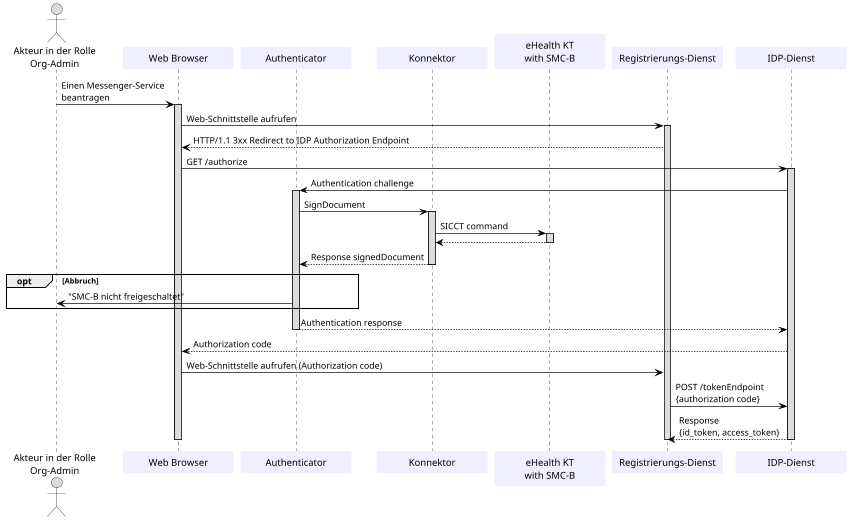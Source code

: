 @startuml
skinparam defaultTextAlignment center
skinparam sequenceMessageAlign left
skinparam WrapWidth 300
skinparam minClassWidth 150
skinparam BoxPadding 1
scale max 850 width

skinparam sequence {
ArrowColor black
ActorBorderColor black
LifeLineBorderColor black
LifeLineBackgroundColor Gainsboro

ParticipantBorderColor Motivation
ParticipantBackgroundColor Motivation
ParticipantFontName Impact
ParticipantFontSize 14
ParticipantFontColor black

ActorBackgroundColor Gainsboro
ActorFontColor black
ActorFontSize 14
ActorFontName Aapex
}

'title "TI-M, Sequenzdiagramm Bestellung eines Messenger-Service"
actor oa as "Akteur in der Rolle\nOrg-Admin"
participant wb as "Web Browser"
participant au as "Authenticator"
participant ko as "Konnektor"
participant kt as "eHealth KT\nwith SMC-B"
participant rd as "Registrierungs-Dienst"
participant ip as "IDP-Dienst"

oa -> wb: Einen Messenger-Service \nbeantragen
activate wb
wb -> rd: Web-Schnittstelle aufrufen 
activate rd
rd --> wb: HTTP/1.1 3xx Redirect to IDP Authorization Endpoint
wb -> ip: GET /authorize
activate ip
ip -> au: Authentication challenge
'wb -> au: Authentication
activate au
au -> ko: SignDocument
activate ko
ko -> kt: SICCT command
activate kt
kt --> ko
deactivate kt
ko --> au: Response signedDocument
deactivate ko
opt Abbruch
au -> oa: "SMC-B nicht freigeschaltet"
end
'au -->wb: Authentication response
au -->ip: Authentication response
deactivate au
ip --> wb: Authorization code
wb -> rd: Web-Schnittstelle aufrufen (Authorization code)
'rd --> wb: Order Response
rd -> ip: POST /tokenEndpoint\n{authorization code}
ip --> rd: Response\n{id_token, access_token}
deactivate ip
deactivate rd
deactivate wb
@enduml
